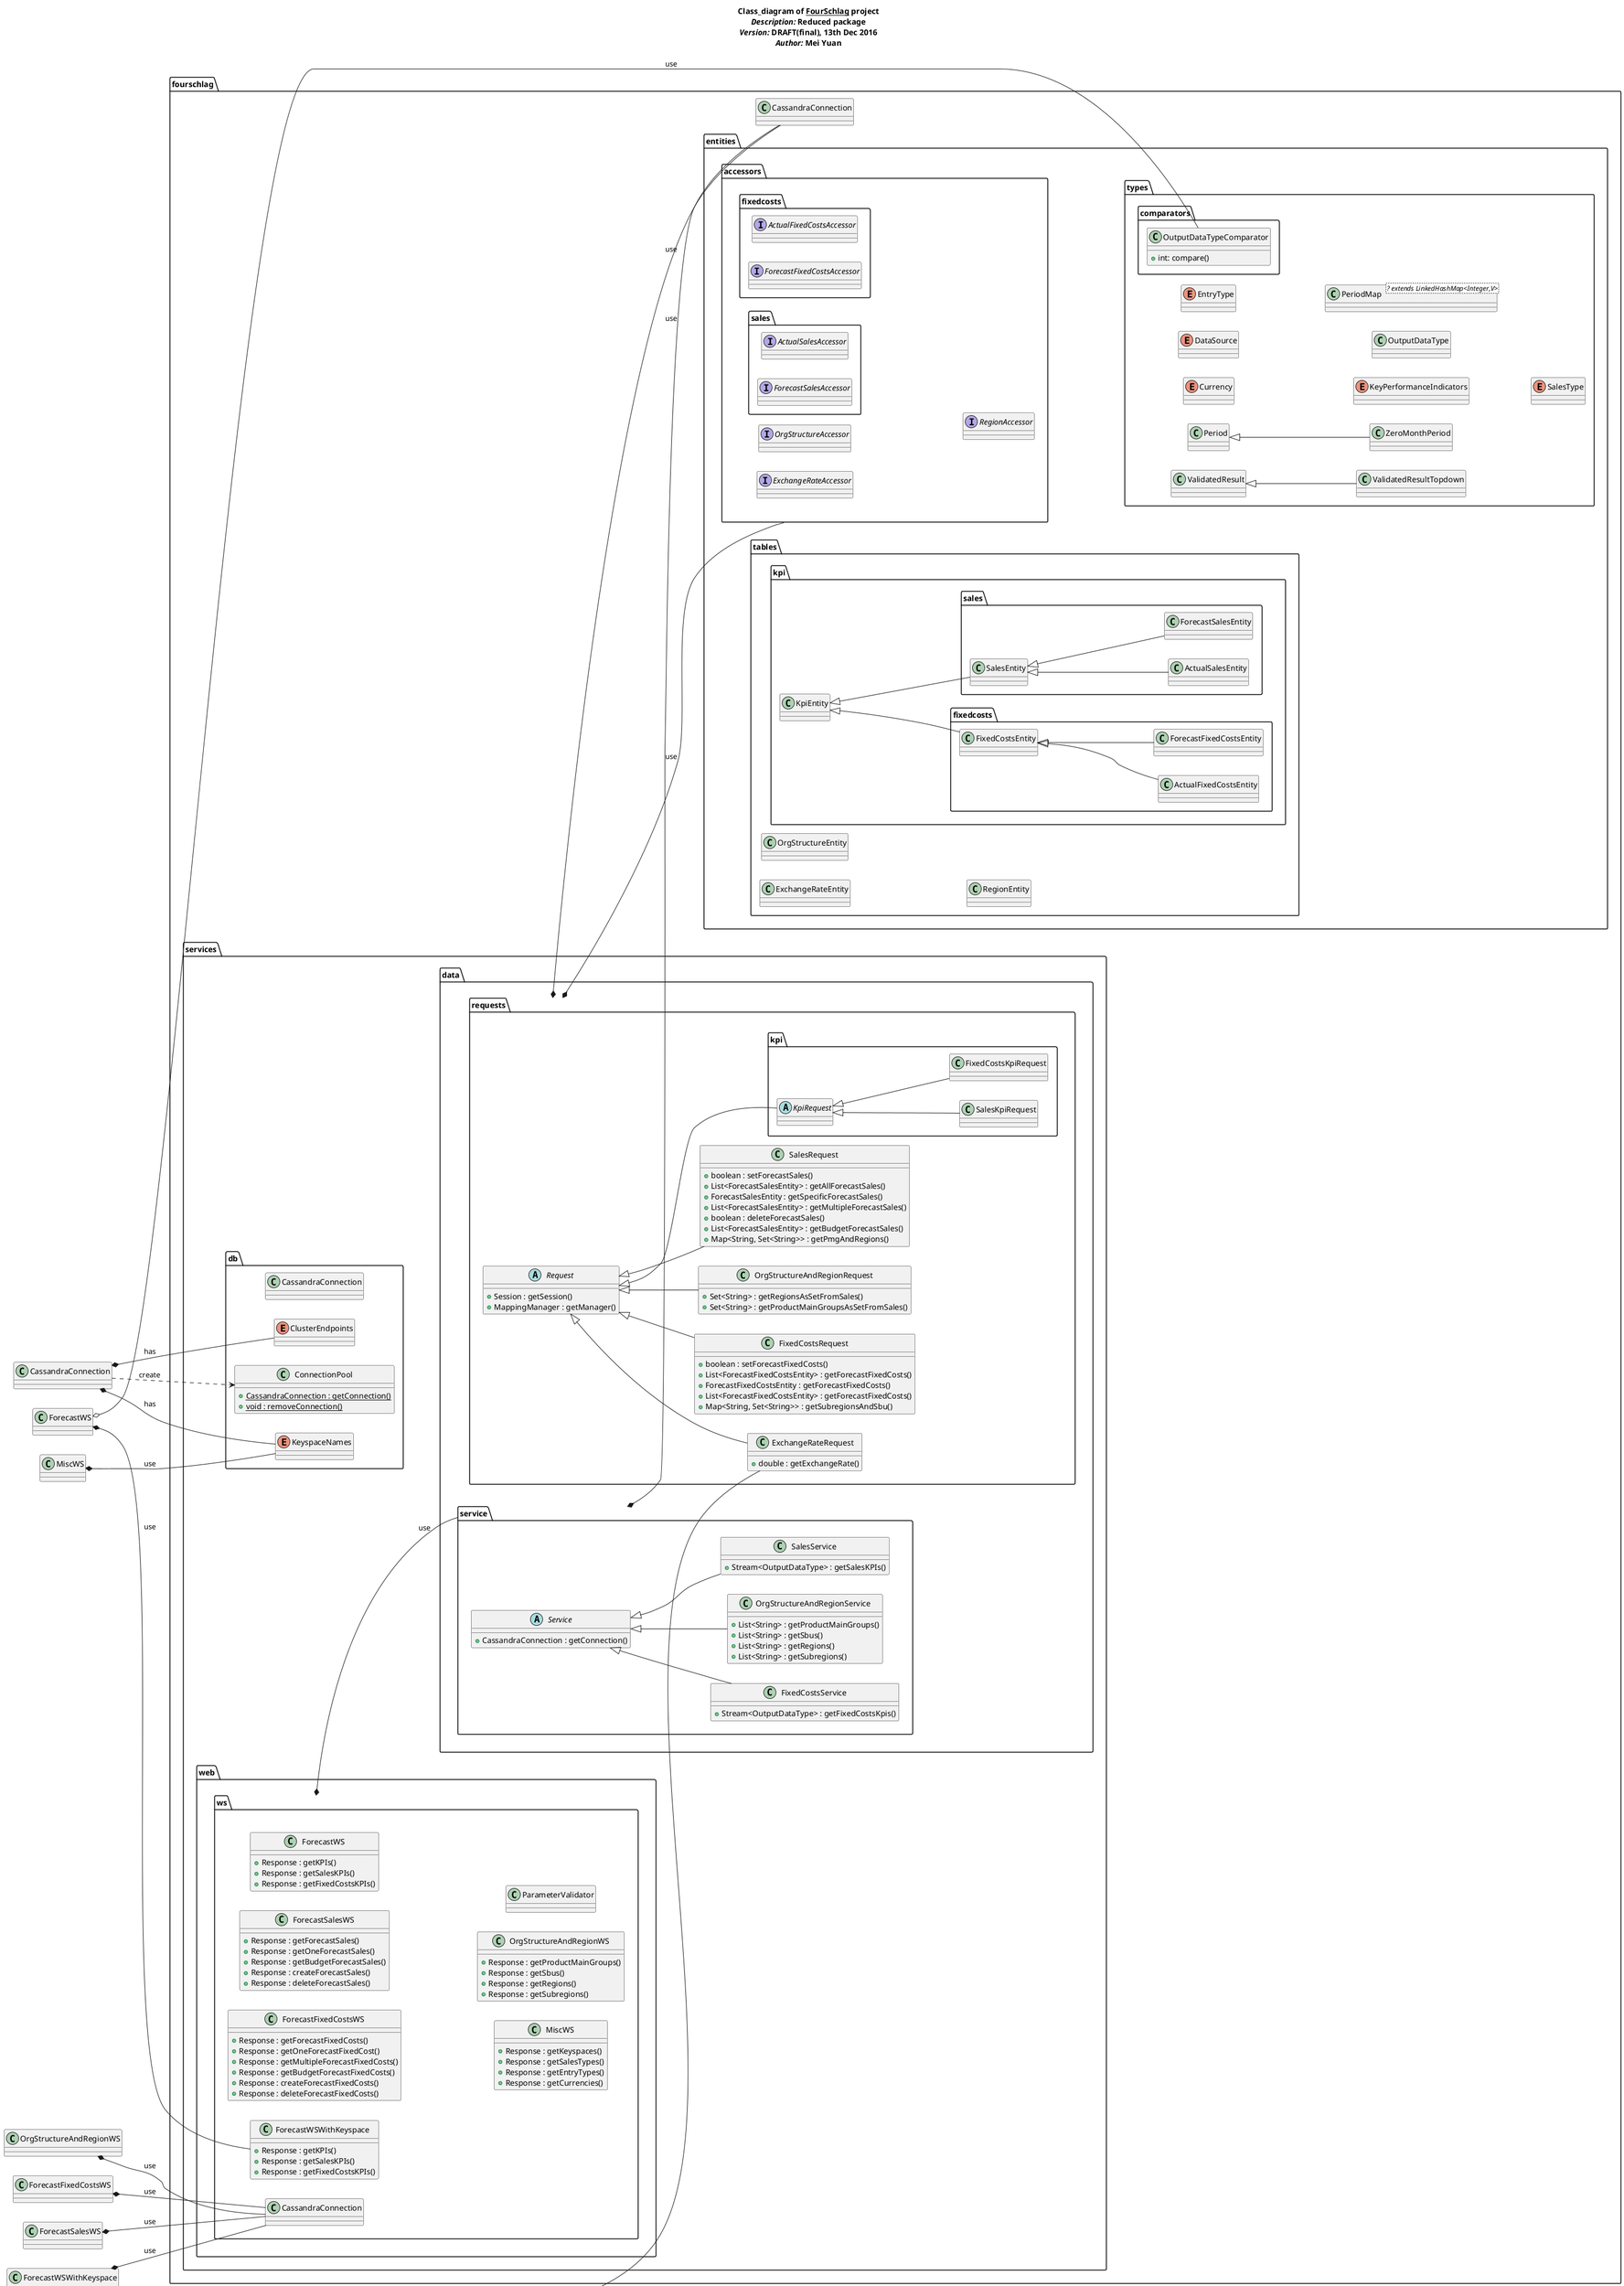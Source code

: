 @startuml
/' For available options see
http://plantuml.com/component-diagram
http://plantuml.com/class-diagram '/

title
 <b>Class_diagram of <u>FourSchlag</u> project</b>
 <i>Description:</i> Reduced package
 <i>Version:</i> <b>DRAFT(final)</b>, 13th Dec 2016
 <i>Author:</i> Mei Yuan
end title


left to right direction

package fourschlag {
    package fourschlag.entities {
        package fourschlag.entities.accessors {
            package fourschlag.entities.accessors.fixedcosts {
                Interface ActualFixedCostsAccessor

                Interface ForecastFixedCostsAccessor
            }

            package fourschlag.entities.accessors.sales {
                Interface ActualSalesAccessor

                Interface ForecastSalesAccessor
            }

            Interface ExchangeRateAccessor

            Interface OrgStructureAccessor

            Interface RegionAccessor
        }


        package fourschlag.entities.tables {
            package fourschlag.entities.tables.kpi {
                package fourschlag.entities.tables.kpi.fixedcosts {
                    Class ActualFixedCostsEntity

                    Class FixedCostsEntity

                    Class ForecastFixedCostsEntity

                    ' inheritances from FixedCostsEntity
                    FixedCostsEntity <|-- ActualFixedCostsEntity
                    FixedCostsEntity <|-- ForecastFixedCostsEntity
                }

                package fourschlag.entities.tables.kpi.sales {
                    Class ActualSalesEntity
                    Class ForecastSalesEntity
                    Class SalesEntity

                    ' inheritances from SalesEntity
                    SalesEntity <|-- ActualSalesEntity
                    SalesEntity <|-- ForecastSalesEntity

                }

                Class KpiEntity

                ' inheritances from KpiEntity
                KpiEntity <|-- FixedCostsEntity
                KpiEntity <|-- SalesEntity
            }

            Class ExchangeRateEntity

            Class OrgStructureEntity

            Class RegionEntity
        }

        package fourschlag.entities.types {
            package fourschlag.entities.types.comparators {
                Class OutputDataTypeComparator {
                    + int: compare()
                }
            }

            Enum Currency

            Enum DataSource

            Enum EntryType

            Enum KeyPerformanceIndicators

            Class OutputDataType

            Class Period

            Class PeriodMap<? extends LinkedHashMap<Integer,V>>

            Enum SalesType

            Class ValidatedResult

            Class ValidatedResultTopdown

            Class ZeroMonthPeriod

            ' inheritances from ValidatedResult
            ValidatedResult <|-- ValidatedResultTopdown

            ' inheritances from Period
            Period <|-- ZeroMonthPeriod
        }
    }


 package fourschlag.services {
        package fourschlag.services.data {
            package fourschlag.services.data.requests {
                package fourschlag.services.data.requests.kpi {
                    Class FixedCostsKpiRequest

                    Abstract Class KpiRequest

                    Class SalesKpiRequest
                }

                Class ExchangeRateRequest {
                    +double : getExchangeRate()
                }

                ' TODO: wichtige Methode hier eintragen
                Class FixedCostsRequest {
                    + boolean : setForecastFixedCosts()
                    + List<ForecastFixedCostsEntity> : getForecastFixedCosts()
                    + ForecastFixedCostsEntity : getForecastFixedCosts()
                    + List<ForecastFixedCostsEntity> : getForecastFixedCosts()
                    + Map<String, Set<String>> : getSubregionsAndSbu()
                }

                Class OrgStructureAndRegionRequest {
                    +Set<String> : getRegionsAsSetFromSales()
                    +Set<String> : getProductMainGroupsAsSetFromSales()
                }

                Abstract Class Request {
                    +Session : getSession()
                    +MappingManager : getManager()
                }

                Class SalesRequest{
                    +boolean : setForecastSales()
                    +List<ForecastSalesEntity> : getAllForecastSales()
                    +ForecastSalesEntity : getSpecificForecastSales()
                    +List<ForecastSalesEntity> : getMultipleForecastSales()
                    +boolean : deleteForecastSales()
                    +List<ForecastSalesEntity> : getBudgetForecastSales()
                    +Map<String, Set<String>> : getPmgAndRegions()
                }

                ' inherits for Request
                Request <|-- KpiRequest
                Request <|-- ExchangeRateRequest
                Request <|-- FixedCostsRequest
                Request <|-- OrgStructureAndRegionRequest
                Request <|-- SalesRequest
                KpiRequest <|-- FixedCostsKpiRequest
                KpiRequest <|-- SalesKpiRequest

            }
                namespace fourschlag.services.data.requests{
                    .KpiRequest o-- ExchangeRateRequest
                }

            package fourschlag.services.data.service {
                Class FixedCostsService {
                    +Stream<OutputDataType> : getFixedCostsKpis()
                }


                Class OrgStructureAndRegionService{
                    +List<String> : getProductMainGroups()
                    +List<String> : getSbus()
                    +List<String> : getRegions()
                    +List<String> : getSubregions()
                }

                Class SalesService {
                    +Stream<OutputDataType> : getSalesKPIs()
                }

                Abstract Class Service {
                    +CassandraConnection : getConnection()
                }

                Service <|-- SalesService
                Service <|-- FixedCostsService
                Service <|-- OrgStructureAndRegionService
            }
        }

        package fourschlag.services.db {
            Class CassandraConnection

            Enum ClusterEndpoints

            Class ConnectionPool {
                +{static} CassandraConnection : getConnection()
                +{static} void : removeConnection()
            }

            Enum KeyspaceNames
        }
        namespace fourschlag.services.db{
            .CassandraConnection *-- ClusterEndpoints : has
            .CassandraConnection *-- KeyspaceNames : has
            .CassandraConnection ..> ConnectionPool : create
        }

        package fourschlag.services.web {
            package fourschlag.services.web.ws {
            'TODO: methoden bei den Webservices hinzufügen
                Class ForecastFixedCostsWS {
                    +Response : getForecastFixedCosts()
                    +Response : getOneForecastFixedCost()
                    +Response : getMultipleForecastFixedCosts()
                    +Response : getBudgetForecastFixedCosts()
                    +Response : createForecastFixedCosts()
                    +Response : deleteForecastFixedCosts()
                }

                Class ForecastSalesWS {
                    +Response : getForecastSales()
                    +Response : getOneForecastSales()
                    +Response : getBudgetForecastSales()
                    +Response : createForecastSales()
                    +Response : deleteForecastSales()
                }

                Class ForecastWS {
                    +Response : getKPIs()
                    +Response : getSalesKPIs()
                    +Response : getFixedCostsKPIs()
                }

                Class ForecastWSWithKeyspace {
                    +Response : getKPIs()
                    +Response : getSalesKPIs()
                    +Response : getFixedCostsKPIs()

                }

                Class MiscWS {
                    +Response : getKeyspaces()
                    +Response : getSalesTypes()
                    +Response : getEntryTypes()
                    +Response : getCurrencies()
                }

                Class OrgStructureAndRegionWS {
                    +Response : getProductMainGroups()
                    +Response : getSbus()
                    +Response : getRegions()
                    +Response : getSubregions()
                }
                Class ParameterValidator
            }


            namespace fourschlag.services.web.ws{
            .ForecastFixedCostsWS *-- CassandraConnection : use
            .ForecastSalesWS *-- CassandraConnection : use
            .ForecastWS *-- ForecastWSWithKeyspace : use
            .ForecastWS o-- OutputDataTypeComparator : use
            .ForecastWSWithKeyspace *-- CassandraConnection : use
            .MiscWS *-- KeyspaceNames : use
            .OrgStructureAndRegionWS *-- CassandraConnection : use
            }
        }
    }

            fourschlag.services.data.service *-- CassandraConnection : use
            fourschlag.services.data.requests *-- fourschlag.entities.accessors : use
            fourschlag.services.data.requests *-- CassandraConnection : use
            fourschlag.services.web.ws *-- fourschlag.services.data.service : use

@enduml